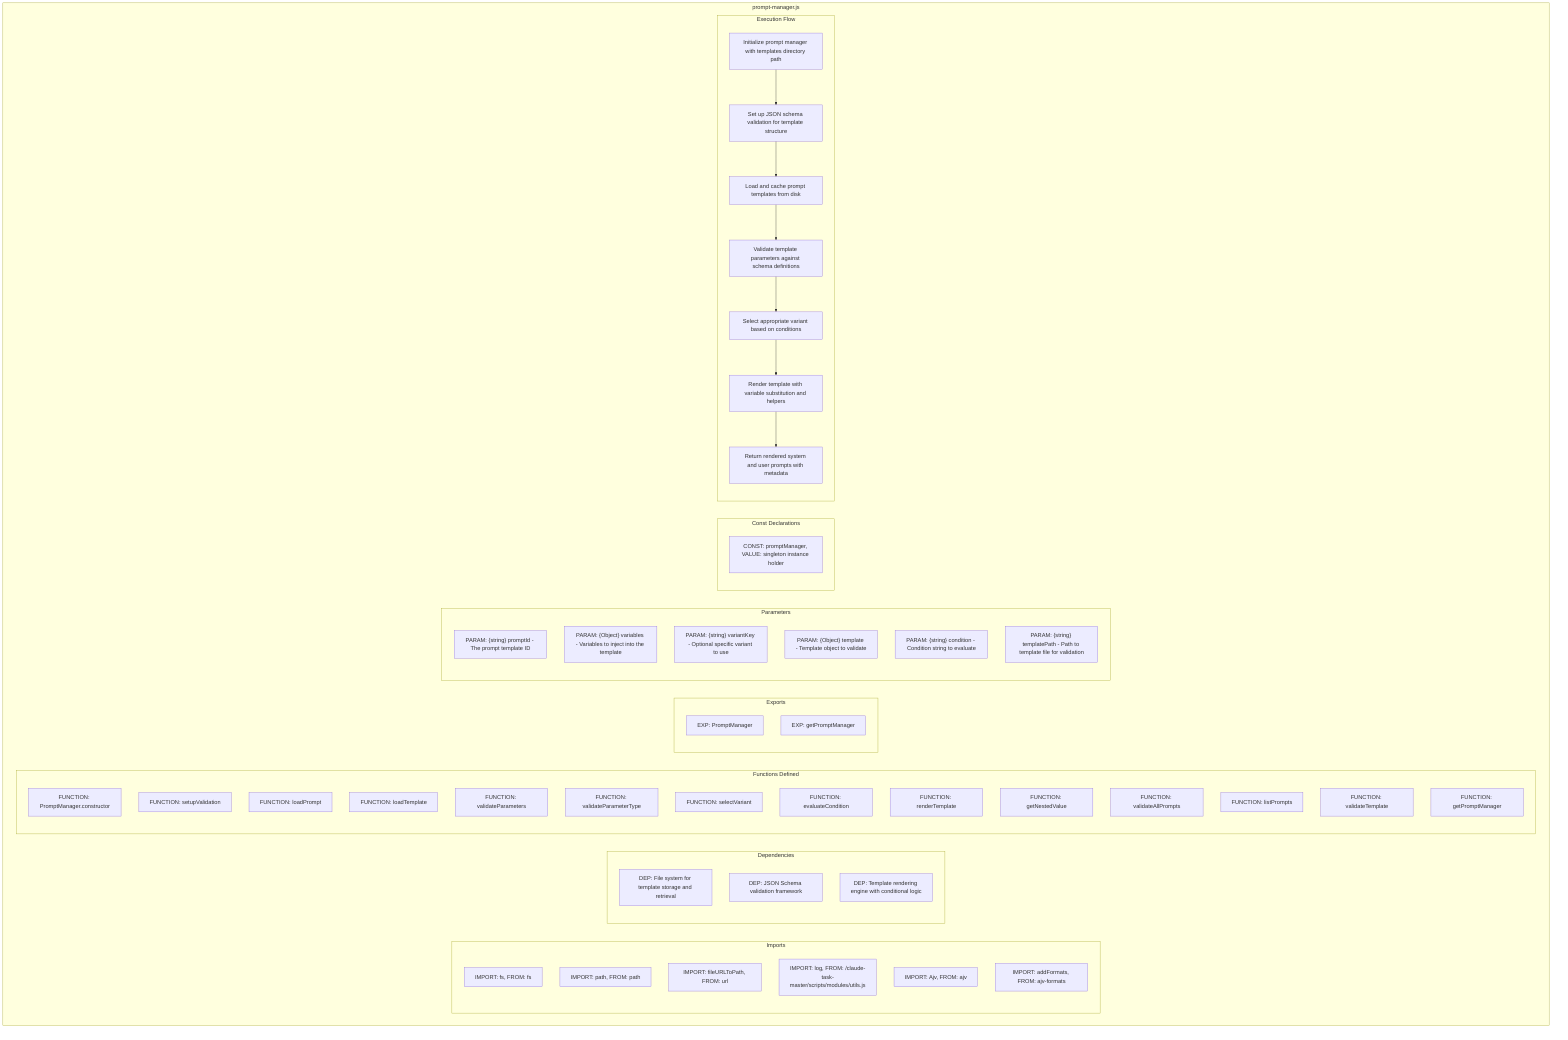 flowchart TB
    subgraph Imports["Imports"]
        I1["IMPORT: fs, FROM: fs"]
        I2["IMPORT: path, FROM: path"]
        I3["IMPORT: fileURLToPath, FROM: url"]
        I4["IMPORT: log, FROM: /claude-task-master/scripts/modules/utils.js"]
        I5["IMPORT: Ajv, FROM: ajv"]
        I6["IMPORT: addFormats, FROM: ajv-formats"]
    end
    
    subgraph Dependencies["Dependencies"]
        D1["DEP: File system for template storage and retrieval"]
        D2["DEP: JSON Schema validation framework"]
        D3["DEP: Template rendering engine with conditional logic"]
    end
    
    subgraph FunctionsDefined["Functions Defined"]
        FU1["FUNCTION: PromptManager.constructor"]
        FU2["FUNCTION: setupValidation"]
        FU3["FUNCTION: loadPrompt"]
        FU4["FUNCTION: loadTemplate"]
        FU5["FUNCTION: validateParameters"]
        FU6["FUNCTION: validateParameterType"]
        FU7["FUNCTION: selectVariant"]
        FU8["FUNCTION: evaluateCondition"]
        FU9["FUNCTION: renderTemplate"]
        FU10["FUNCTION: getNestedValue"]
        FU11["FUNCTION: validateAllPrompts"]
        FU12["FUNCTION: listPrompts"]
        FU13["FUNCTION: validateTemplate"]
        FU14["FUNCTION: getPromptManager"]
    end
    
    subgraph Exports["Exports"]
        E1["EXP: PromptManager"]
        E2["EXP: getPromptManager"]
    end
    
    subgraph Parameters["Parameters"]
        P1["PARAM: {string} promptId - The prompt template ID"]
        P2["PARAM: {Object} variables - Variables to inject into the template"]
        P3["PARAM: {string} variantKey - Optional specific variant to use"]
        P4["PARAM: {Object} template - Template object to validate"]
        P5["PARAM: {string} condition - Condition string to evaluate"]
        P6["PARAM: {string} templatePath - Path to template file for validation"]
    end
    
    subgraph Constants["Const Declarations"]
        C1["CONST: promptManager, VALUE: singleton instance holder"]
    end
    
    subgraph ExecutionFlow["Execution Flow"]
        FL1["Initialize prompt manager with templates directory path"]
        FL2["Set up JSON schema validation for template structure"]
        FL3["Load and cache prompt templates from disk"]
        FL4["Validate template parameters against schema definitions"]
        FL5["Select appropriate variant based on conditions"]
        FL6["Render template with variable substitution and helpers"]
        FL7["Return rendered system and user prompts with metadata"]
    end
    
    subgraph promptManager["prompt-manager.js"]
        Imports
        Dependencies
        FunctionsDefined
        Exports
        Parameters
        Constants
        ExecutionFlow
    end
    
    FL1 --> FL2
    FL2 --> FL3
    FL3 --> FL4
    FL4 --> FL5
    FL5 --> FL6
    FL6 --> FL7